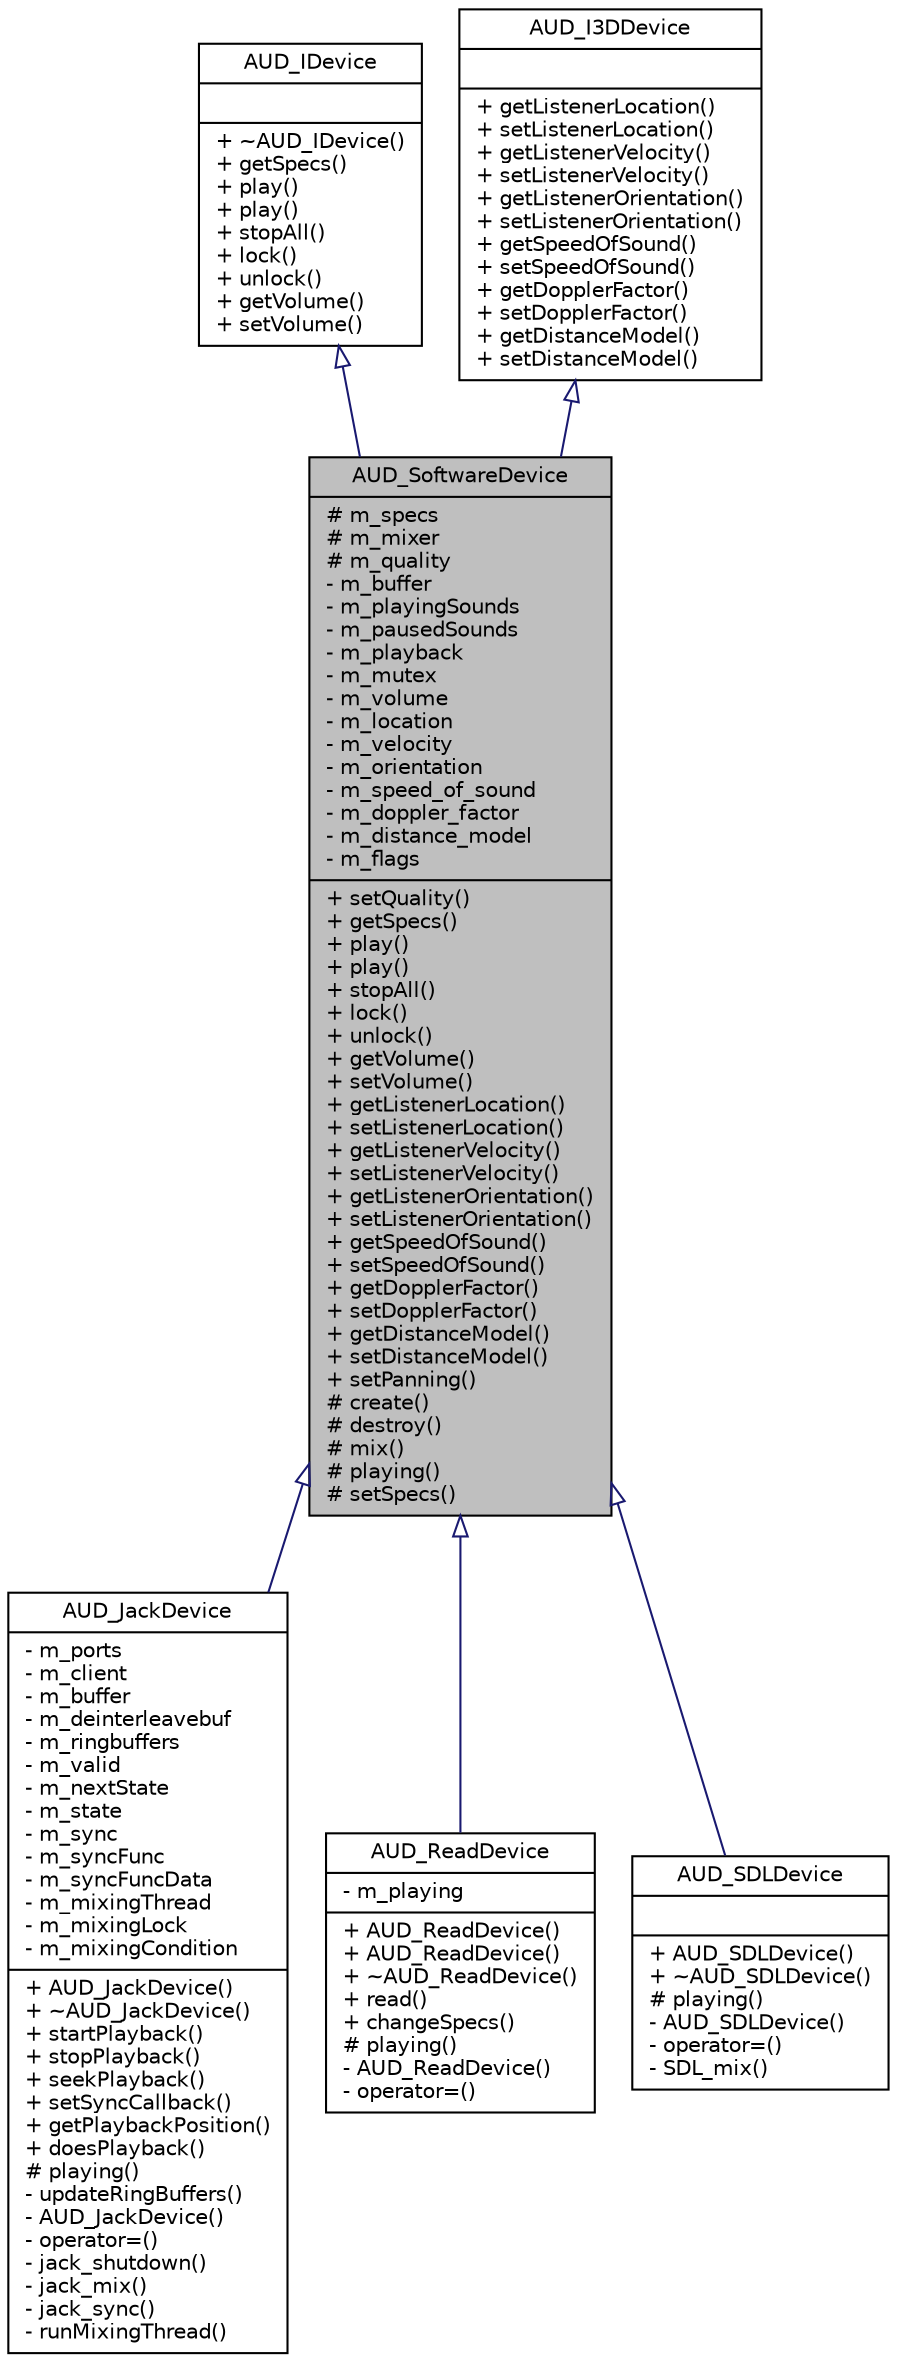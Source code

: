 digraph G
{
  edge [fontname="Helvetica",fontsize="10",labelfontname="Helvetica",labelfontsize="10"];
  node [fontname="Helvetica",fontsize="10",shape=record];
  Node1 [label="{AUD_SoftwareDevice\n|# m_specs\l# m_mixer\l# m_quality\l- m_buffer\l- m_playingSounds\l- m_pausedSounds\l- m_playback\l- m_mutex\l- m_volume\l- m_location\l- m_velocity\l- m_orientation\l- m_speed_of_sound\l- m_doppler_factor\l- m_distance_model\l- m_flags\l|+ setQuality()\l+ getSpecs()\l+ play()\l+ play()\l+ stopAll()\l+ lock()\l+ unlock()\l+ getVolume()\l+ setVolume()\l+ getListenerLocation()\l+ setListenerLocation()\l+ getListenerVelocity()\l+ setListenerVelocity()\l+ getListenerOrientation()\l+ setListenerOrientation()\l+ getSpeedOfSound()\l+ setSpeedOfSound()\l+ getDopplerFactor()\l+ setDopplerFactor()\l+ getDistanceModel()\l+ setDistanceModel()\l+ setPanning()\l# create()\l# destroy()\l# mix()\l# playing()\l# setSpecs()\l}",height=0.2,width=0.4,color="black", fillcolor="grey75", style="filled" fontcolor="black"];
  Node2 -> Node1 [dir=back,color="midnightblue",fontsize="10",style="solid",arrowtail="empty",fontname="Helvetica"];
  Node2 [label="{AUD_IDevice\n||+ ~AUD_IDevice()\l+ getSpecs()\l+ play()\l+ play()\l+ stopAll()\l+ lock()\l+ unlock()\l+ getVolume()\l+ setVolume()\l}",height=0.2,width=0.4,color="black", fillcolor="white", style="filled",URL="$d1/d57/classAUD__IDevice.html"];
  Node3 -> Node1 [dir=back,color="midnightblue",fontsize="10",style="solid",arrowtail="empty",fontname="Helvetica"];
  Node3 [label="{AUD_I3DDevice\n||+ getListenerLocation()\l+ setListenerLocation()\l+ getListenerVelocity()\l+ setListenerVelocity()\l+ getListenerOrientation()\l+ setListenerOrientation()\l+ getSpeedOfSound()\l+ setSpeedOfSound()\l+ getDopplerFactor()\l+ setDopplerFactor()\l+ getDistanceModel()\l+ setDistanceModel()\l}",height=0.2,width=0.4,color="black", fillcolor="white", style="filled",URL="$dd/d01/classAUD__I3DDevice.html"];
  Node1 -> Node4 [dir=back,color="midnightblue",fontsize="10",style="solid",arrowtail="empty",fontname="Helvetica"];
  Node4 [label="{AUD_JackDevice\n|- m_ports\l- m_client\l- m_buffer\l- m_deinterleavebuf\l- m_ringbuffers\l- m_valid\l- m_nextState\l- m_state\l- m_sync\l- m_syncFunc\l- m_syncFuncData\l- m_mixingThread\l- m_mixingLock\l- m_mixingCondition\l|+ AUD_JackDevice()\l+ ~AUD_JackDevice()\l+ startPlayback()\l+ stopPlayback()\l+ seekPlayback()\l+ setSyncCallback()\l+ getPlaybackPosition()\l+ doesPlayback()\l# playing()\l- updateRingBuffers()\l- AUD_JackDevice()\l- operator=()\l- jack_shutdown()\l- jack_mix()\l- jack_sync()\l- runMixingThread()\l}",height=0.2,width=0.4,color="black", fillcolor="white", style="filled",URL="$d2/d29/classAUD__JackDevice.html"];
  Node1 -> Node5 [dir=back,color="midnightblue",fontsize="10",style="solid",arrowtail="empty",fontname="Helvetica"];
  Node5 [label="{AUD_ReadDevice\n|- m_playing\l|+ AUD_ReadDevice()\l+ AUD_ReadDevice()\l+ ~AUD_ReadDevice()\l+ read()\l+ changeSpecs()\l# playing()\l- AUD_ReadDevice()\l- operator=()\l}",height=0.2,width=0.4,color="black", fillcolor="white", style="filled",URL="$df/d06/classAUD__ReadDevice.html"];
  Node1 -> Node6 [dir=back,color="midnightblue",fontsize="10",style="solid",arrowtail="empty",fontname="Helvetica"];
  Node6 [label="{AUD_SDLDevice\n||+ AUD_SDLDevice()\l+ ~AUD_SDLDevice()\l# playing()\l- AUD_SDLDevice()\l- operator=()\l- SDL_mix()\l}",height=0.2,width=0.4,color="black", fillcolor="white", style="filled",URL="$db/dd4/classAUD__SDLDevice.html"];
}
